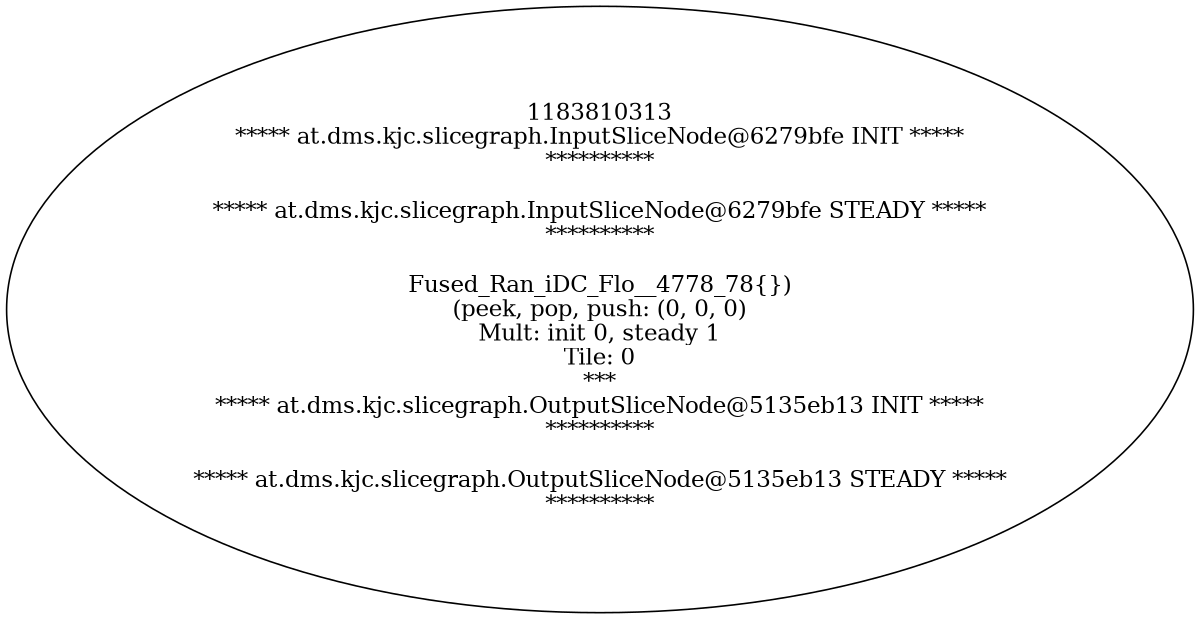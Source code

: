 digraph Flattend {
size = "8, 10.5";
1183810313 [ label="1183810313\n***** at.dms.kjc.slicegraph.InputSliceNode@6279bfe INIT *****\n**********\n\n***** at.dms.kjc.slicegraph.InputSliceNode@6279bfe STEADY *****\n**********\n\nFused_Ran_iDC_Flo__4778_78{})\n(peek, pop, push: (0, 0, 0)\nMult: init 0, steady 1\nTile: 0\n *** \n***** at.dms.kjc.slicegraph.OutputSliceNode@5135eb13 INIT *****\n**********\n\n***** at.dms.kjc.slicegraph.OutputSliceNode@5135eb13 STEADY *****\n**********\n" ];
}
